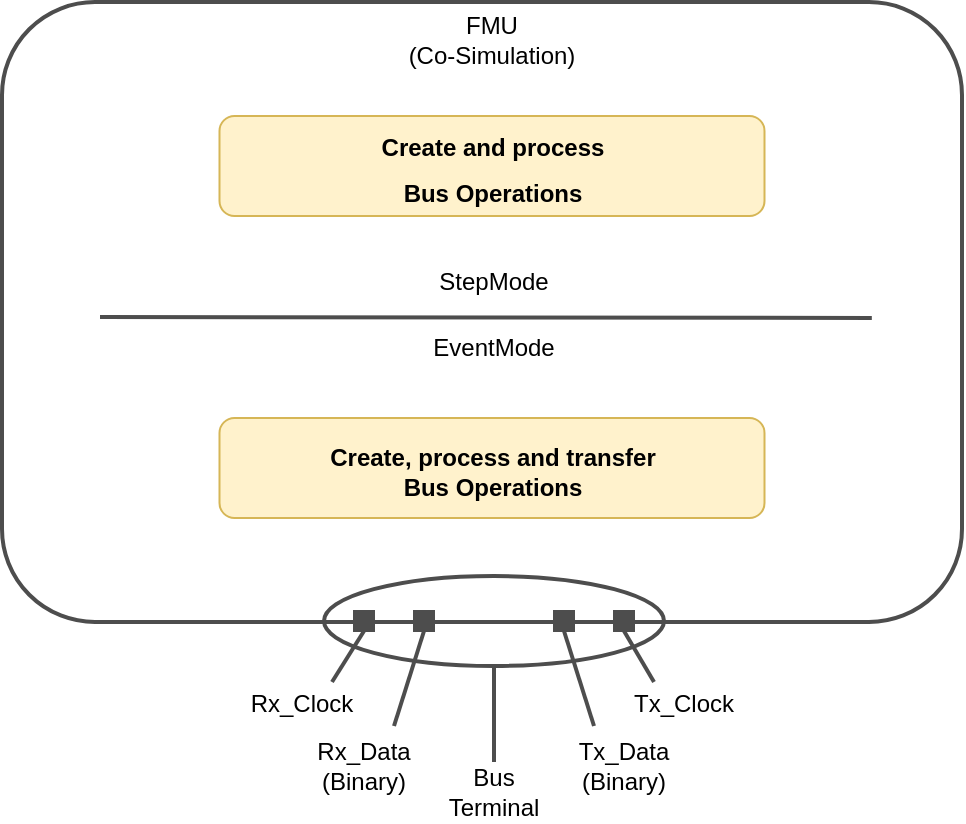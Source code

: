 <mxfile version="22.1.3" type="device">
  <diagram id="zssgmvdwZO7xPkAqMUr9" name="Page-1">
    <mxGraphModel dx="2224" dy="1865" grid="1" gridSize="10" guides="1" tooltips="1" connect="1" arrows="1" fold="1" page="1" pageScale="1" pageWidth="850" pageHeight="1100" math="0" shadow="0">
      <root>
        <mxCell id="0" />
        <mxCell id="1" parent="0" />
        <mxCell id="v5oIvpwDgeikFxTejpUY-1" value="" style="rounded=1;whiteSpace=wrap;html=1;strokeColor=#4D4D4D;strokeWidth=2;" parent="1" vertex="1">
          <mxGeometry x="-80" y="-90" width="480" height="310" as="geometry" />
        </mxCell>
        <mxCell id="GMZmEHGcxocUexm15aTd-3" value="" style="ellipse;whiteSpace=wrap;html=1;fillColor=none;strokeColor=#4D4D4D;strokeWidth=2;" parent="1" vertex="1">
          <mxGeometry x="81" y="197" width="170" height="45" as="geometry" />
        </mxCell>
        <mxCell id="GMZmEHGcxocUexm15aTd-1" value="" style="endArrow=none;html=1;rounded=0;entryX=0.833;entryY=0.5;entryDx=0;entryDy=0;entryPerimeter=0;strokeWidth=2;strokeColor=#4D4D4D;" parent="1" edge="1">
          <mxGeometry width="50" height="50" relative="1" as="geometry">
            <mxPoint x="-31" y="67.5" as="sourcePoint" />
            <mxPoint x="354.92" y="68" as="targetPoint" />
          </mxGeometry>
        </mxCell>
        <mxCell id="GMZmEHGcxocUexm15aTd-8" value="" style="rounded=0;whiteSpace=wrap;html=1;fillColor=#4D4D4D;strokeColor=#4D4D4D;" parent="1" vertex="1">
          <mxGeometry x="196" y="214.5" width="10" height="10" as="geometry" />
        </mxCell>
        <mxCell id="GMZmEHGcxocUexm15aTd-9" value="" style="rounded=0;whiteSpace=wrap;html=1;fillColor=#4D4D4D;strokeColor=#4D4D4D;" parent="1" vertex="1">
          <mxGeometry x="226" y="214.5" width="10" height="10" as="geometry" />
        </mxCell>
        <mxCell id="GMZmEHGcxocUexm15aTd-10" value="" style="rounded=0;whiteSpace=wrap;html=1;fillColor=#4D4D4D;strokeColor=#4D4D4D;" parent="1" vertex="1">
          <mxGeometry x="126" y="214.5" width="10" height="10" as="geometry" />
        </mxCell>
        <mxCell id="GMZmEHGcxocUexm15aTd-11" value="" style="rounded=0;whiteSpace=wrap;html=1;fillColor=#4D4D4D;strokeColor=#4D4D4D;" parent="1" vertex="1">
          <mxGeometry x="96" y="214.5" width="10" height="10" as="geometry" />
        </mxCell>
        <mxCell id="GMZmEHGcxocUexm15aTd-12" value="" style="endArrow=none;html=1;rounded=0;strokeColor=#4D4D4D;strokeWidth=2;entryX=0.5;entryY=1;entryDx=0;entryDy=0;exitX=0.75;exitY=0;exitDx=0;exitDy=0;" parent="1" source="GMZmEHGcxocUexm15aTd-22" target="GMZmEHGcxocUexm15aTd-11" edge="1">
          <mxGeometry width="50" height="50" relative="1" as="geometry">
            <mxPoint x="46" y="270" as="sourcePoint" />
            <mxPoint x="296" y="330" as="targetPoint" />
          </mxGeometry>
        </mxCell>
        <mxCell id="GMZmEHGcxocUexm15aTd-13" value="&lt;div&gt;FMU&lt;/div&gt;&lt;div&gt;(Co-Simulation)&lt;/div&gt;" style="text;html=1;strokeColor=none;fillColor=none;align=center;verticalAlign=middle;whiteSpace=wrap;rounded=0;strokeWidth=2;" parent="1" vertex="1">
          <mxGeometry x="40" y="-86" width="250" height="30" as="geometry" />
        </mxCell>
        <mxCell id="GMZmEHGcxocUexm15aTd-15" value="StepMode" style="text;html=1;strokeColor=none;fillColor=none;align=center;verticalAlign=middle;whiteSpace=wrap;rounded=0;strokeWidth=2;" parent="1" vertex="1">
          <mxGeometry x="136" y="35" width="60" height="30" as="geometry" />
        </mxCell>
        <mxCell id="GMZmEHGcxocUexm15aTd-16" value="EventMode" style="text;html=1;strokeColor=none;fillColor=none;align=center;verticalAlign=middle;whiteSpace=wrap;rounded=0;strokeWidth=2;" parent="1" vertex="1">
          <mxGeometry x="136" y="68" width="60" height="30" as="geometry" />
        </mxCell>
        <mxCell id="GMZmEHGcxocUexm15aTd-22" value="Rx_Clock" style="text;html=1;strokeColor=none;fillColor=none;align=center;verticalAlign=middle;whiteSpace=wrap;rounded=0;strokeWidth=2;" parent="1" vertex="1">
          <mxGeometry x="40" y="250" width="60" height="22" as="geometry" />
        </mxCell>
        <mxCell id="GMZmEHGcxocUexm15aTd-23" value="&lt;div&gt;Rx_Data&lt;/div&gt;&lt;div&gt;(Binary)&lt;br&gt;&lt;/div&gt;" style="text;html=1;strokeColor=none;fillColor=none;align=center;verticalAlign=middle;whiteSpace=wrap;rounded=0;strokeWidth=2;" parent="1" vertex="1">
          <mxGeometry x="71" y="272" width="60" height="40" as="geometry" />
        </mxCell>
        <mxCell id="GMZmEHGcxocUexm15aTd-24" value="Tx_Data&lt;div&gt;(Binary)&lt;br&gt;&lt;/div&gt;" style="text;html=1;strokeColor=none;fillColor=none;align=center;verticalAlign=middle;whiteSpace=wrap;rounded=0;strokeWidth=2;" parent="1" vertex="1">
          <mxGeometry x="201" y="272" width="60" height="40" as="geometry" />
        </mxCell>
        <mxCell id="GMZmEHGcxocUexm15aTd-25" value="Tx_Clock" style="text;html=1;strokeColor=none;fillColor=none;align=center;verticalAlign=middle;whiteSpace=wrap;rounded=0;strokeWidth=2;" parent="1" vertex="1">
          <mxGeometry x="231" y="250" width="60" height="22" as="geometry" />
        </mxCell>
        <mxCell id="GMZmEHGcxocUexm15aTd-26" value="" style="endArrow=none;html=1;rounded=0;strokeColor=#4D4D4D;strokeWidth=2;entryX=0.5;entryY=1;entryDx=0;entryDy=0;exitX=0.75;exitY=0;exitDx=0;exitDy=0;" parent="1" source="GMZmEHGcxocUexm15aTd-23" target="GMZmEHGcxocUexm15aTd-10" edge="1">
          <mxGeometry width="50" height="50" relative="1" as="geometry">
            <mxPoint x="116" y="270" as="sourcePoint" />
            <mxPoint x="111" y="234.5" as="targetPoint" />
          </mxGeometry>
        </mxCell>
        <mxCell id="GMZmEHGcxocUexm15aTd-27" value="" style="endArrow=none;html=1;rounded=0;strokeColor=#4D4D4D;strokeWidth=2;entryX=0.5;entryY=1;entryDx=0;entryDy=0;exitX=0.25;exitY=0;exitDx=0;exitDy=0;" parent="1" source="GMZmEHGcxocUexm15aTd-24" target="GMZmEHGcxocUexm15aTd-8" edge="1">
          <mxGeometry width="50" height="50" relative="1" as="geometry">
            <mxPoint x="136" y="320" as="sourcePoint" />
            <mxPoint x="167" y="258.49" as="targetPoint" />
          </mxGeometry>
        </mxCell>
        <mxCell id="GMZmEHGcxocUexm15aTd-28" value="" style="endArrow=none;html=1;rounded=0;strokeColor=#4D4D4D;strokeWidth=2;entryX=0.5;entryY=1;entryDx=0;entryDy=0;exitX=0.25;exitY=0;exitDx=0;exitDy=0;" parent="1" source="GMZmEHGcxocUexm15aTd-25" target="GMZmEHGcxocUexm15aTd-9" edge="1">
          <mxGeometry width="50" height="50" relative="1" as="geometry">
            <mxPoint x="95" y="252" as="sourcePoint" />
            <mxPoint x="111" y="234.5" as="targetPoint" />
          </mxGeometry>
        </mxCell>
        <mxCell id="GMZmEHGcxocUexm15aTd-29" value="Bus Terminal" style="text;html=1;strokeColor=none;fillColor=none;align=center;verticalAlign=middle;whiteSpace=wrap;rounded=0;strokeWidth=2;" parent="1" vertex="1">
          <mxGeometry x="136" y="290" width="60" height="30" as="geometry" />
        </mxCell>
        <mxCell id="GMZmEHGcxocUexm15aTd-30" value="" style="endArrow=none;html=1;rounded=0;strokeColor=#4D4D4D;strokeWidth=2;entryX=0.5;entryY=1;entryDx=0;entryDy=0;exitX=0.5;exitY=0;exitDx=0;exitDy=0;" parent="1" source="GMZmEHGcxocUexm15aTd-29" target="GMZmEHGcxocUexm15aTd-3" edge="1">
          <mxGeometry width="50" height="50" relative="1" as="geometry">
            <mxPoint x="146" y="290.0" as="sourcePoint" />
            <mxPoint x="167" y="247.82" as="targetPoint" />
          </mxGeometry>
        </mxCell>
        <mxCell id="HYd2xTtlx5JIhWivcDzd-3" value="&lt;p style=&quot;language:de;margin-top:6.0pt;margin-bottom:0pt;margin-left:0in;&lt;br/&gt;text-align:left;direction:ltr;unicode-bidi:embed;mso-line-break-override:none;&lt;br/&gt;word-break:normal;punctuation-wrap:hanging&quot;&gt;Create and process&lt;/p&gt;&lt;p style=&quot;language:de;margin-top:6.0pt;margin-bottom:0pt;margin-left:0in;&lt;br/&gt;text-align:left;direction:ltr;unicode-bidi:embed;mso-line-break-override:none;&lt;br/&gt;word-break:normal;punctuation-wrap:hanging&quot;&gt;Bus Operations&lt;/p&gt;" style="rounded=1;whiteSpace=wrap;html=1;fontStyle=1;spacing=2;spacingTop=-5;fillColor=#fff2cc;strokeColor=#d6b656;" vertex="1" parent="1">
          <mxGeometry x="28.75" y="-33" width="272.5" height="50" as="geometry" />
        </mxCell>
        <mxCell id="HYd2xTtlx5JIhWivcDzd-4" value="&lt;p style=&quot;language:de;margin-top:6.0pt;margin-bottom:0pt;margin-left:0in;&lt;br/&gt;text-align:left;direction:ltr;unicode-bidi:embed;mso-line-break-override:none;&lt;br/&gt;word-break:normal;punctuation-wrap:hanging&quot;&gt;Create, process and transfer&lt;br&gt;Bus Operations&lt;/p&gt;" style="rounded=1;whiteSpace=wrap;html=1;fontStyle=1;spacing=2;spacingTop=-5;fillColor=#fff2cc;strokeColor=#d6b656;" vertex="1" parent="1">
          <mxGeometry x="28.75" y="118" width="272.5" height="50" as="geometry" />
        </mxCell>
      </root>
    </mxGraphModel>
  </diagram>
</mxfile>
